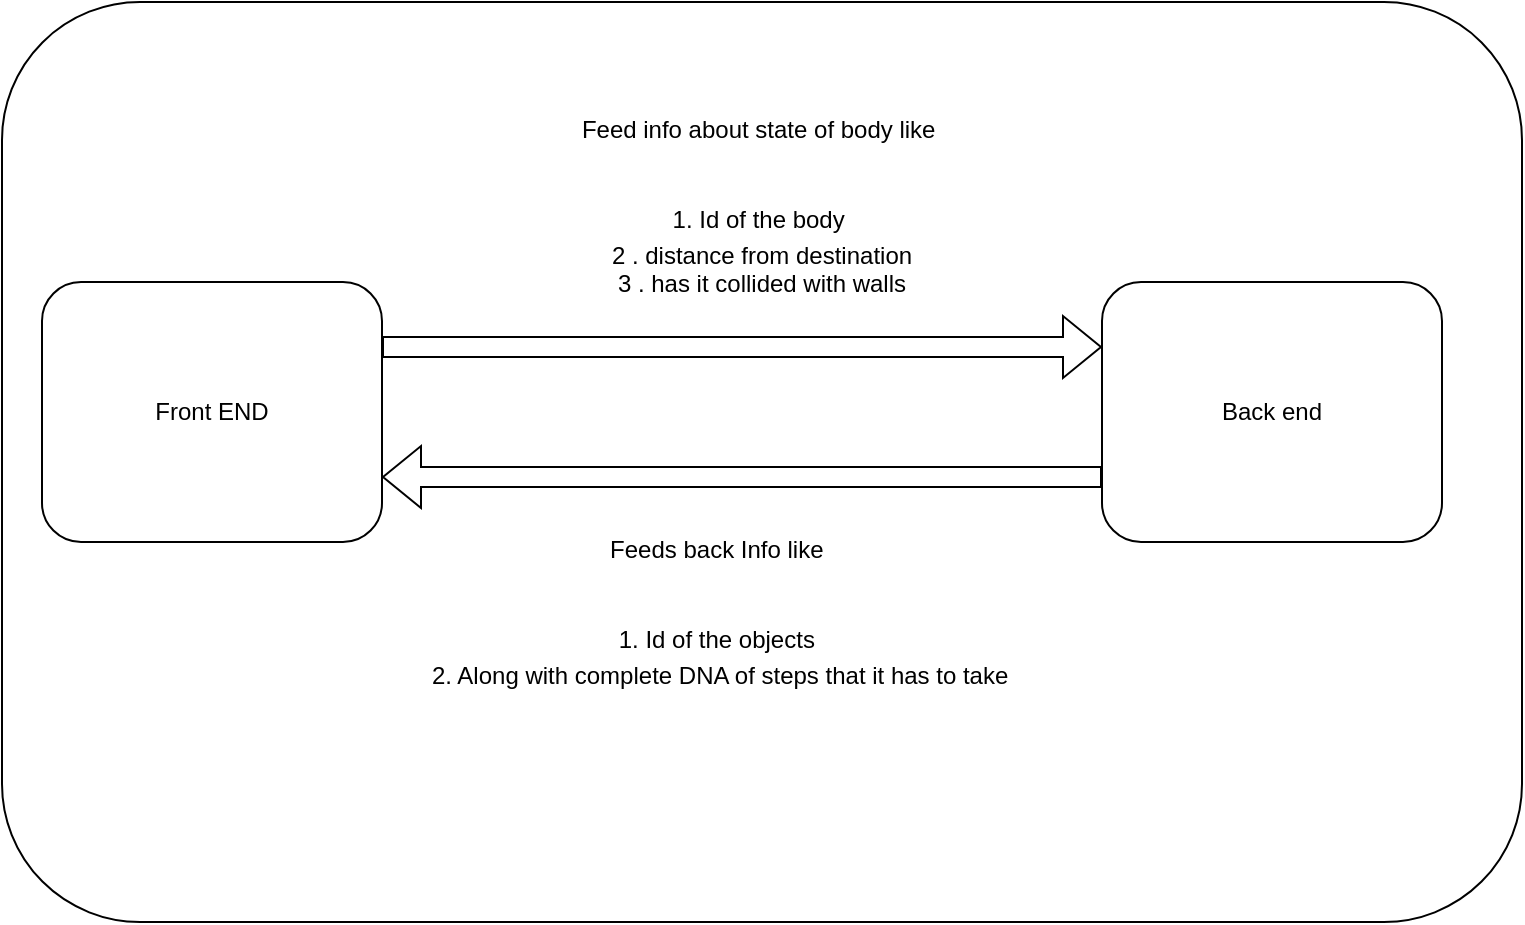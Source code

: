 <mxfile version="22.1.18" type="device">
  <diagram name="Page-1" id="cQXWc-4aOv8uGPWrgXhW">
    <mxGraphModel dx="996" dy="517" grid="1" gridSize="10" guides="1" tooltips="1" connect="1" arrows="1" fold="1" page="1" pageScale="1" pageWidth="827" pageHeight="1169" math="0" shadow="0">
      <root>
        <mxCell id="0" />
        <mxCell id="1" parent="0" />
        <mxCell id="4OCos0-XTAVf6XtP53NM-9" value="" style="rounded=1;whiteSpace=wrap;html=1;" vertex="1" parent="1">
          <mxGeometry x="10" y="10" width="760" height="460" as="geometry" />
        </mxCell>
        <mxCell id="4OCos0-XTAVf6XtP53NM-1" value="Front END" style="rounded=1;whiteSpace=wrap;html=1;" vertex="1" parent="1">
          <mxGeometry x="30" y="150" width="170" height="130" as="geometry" />
        </mxCell>
        <mxCell id="4OCos0-XTAVf6XtP53NM-2" value="Back end" style="rounded=1;whiteSpace=wrap;html=1;" vertex="1" parent="1">
          <mxGeometry x="560" y="150" width="170" height="130" as="geometry" />
        </mxCell>
        <mxCell id="4OCos0-XTAVf6XtP53NM-3" value="" style="shape=flexArrow;endArrow=classic;html=1;rounded=0;exitX=1;exitY=0.25;exitDx=0;exitDy=0;entryX=0;entryY=0.25;entryDx=0;entryDy=0;" edge="1" parent="1" source="4OCos0-XTAVf6XtP53NM-1" target="4OCos0-XTAVf6XtP53NM-2">
          <mxGeometry width="50" height="50" relative="1" as="geometry">
            <mxPoint x="390" y="290" as="sourcePoint" />
            <mxPoint x="440" y="240" as="targetPoint" />
          </mxGeometry>
        </mxCell>
        <mxCell id="4OCos0-XTAVf6XtP53NM-7" value="" style="shape=flexArrow;endArrow=classic;html=1;rounded=0;exitX=0;exitY=0.75;exitDx=0;exitDy=0;entryX=1;entryY=0.75;entryDx=0;entryDy=0;" edge="1" parent="1" source="4OCos0-XTAVf6XtP53NM-2" target="4OCos0-XTAVf6XtP53NM-1">
          <mxGeometry width="50" height="50" relative="1" as="geometry">
            <mxPoint x="400" y="290" as="sourcePoint" />
            <mxPoint x="450" y="240" as="targetPoint" />
          </mxGeometry>
        </mxCell>
        <mxCell id="4OCos0-XTAVf6XtP53NM-10" value="&lt;h1 style=&quot;&quot;&gt;&lt;span style=&quot;background-color: initial; font-size: 12px; font-weight: normal;&quot;&gt;Feed info about state of body like&amp;nbsp;&lt;/span&gt;&lt;br&gt;&lt;/h1&gt;&lt;h1&gt;&lt;div style=&quot;&quot;&gt;&lt;span style=&quot;font-size: 12px; font-weight: 400; background-color: initial;&quot;&gt;1. Id of the body&amp;nbsp;&lt;/span&gt;&lt;/div&gt;&lt;span style=&quot;font-size: 12px; font-weight: 400;&quot;&gt;&lt;div style=&quot;&quot;&gt;&lt;span style=&quot;background-color: initial;&quot;&gt;2 . distance from destination&lt;/span&gt;&lt;/div&gt;&lt;/span&gt;&lt;span style=&quot;font-size: 12px; font-weight: 400;&quot;&gt;&lt;div style=&quot;&quot;&gt;&lt;span style=&quot;background-color: initial;&quot;&gt;3 . has it collided with walls&lt;/span&gt;&lt;/div&gt;&lt;/span&gt;&lt;/h1&gt;" style="text;html=1;strokeColor=none;fillColor=none;spacing=5;spacingTop=-20;whiteSpace=wrap;overflow=hidden;rounded=0;align=center;" vertex="1" parent="1">
          <mxGeometry x="290" y="50" width="200" height="120" as="geometry" />
        </mxCell>
        <mxCell id="4OCos0-XTAVf6XtP53NM-11" value="&lt;h1 style=&quot;text-align: center;&quot;&gt;&lt;span style=&quot;background-color: initial; font-size: 12px; font-weight: normal;&quot;&gt;Feeds back Info like&amp;nbsp;&lt;/span&gt;&lt;br&gt;&lt;/h1&gt;&lt;h1&gt;&lt;div style=&quot;text-align: center;&quot;&gt;&lt;span style=&quot;font-size: 12px; font-weight: 400; background-color: initial;&quot;&gt;1. Id of the objects&amp;nbsp;&lt;/span&gt;&lt;/div&gt;&lt;span style=&quot;font-size: 12px; font-weight: 400;&quot;&gt;&lt;div style=&quot;text-align: center;&quot;&gt;&lt;span style=&quot;background-color: initial;&quot;&gt;2. Along with complete DNA of steps that it has to take&lt;/span&gt;&lt;/div&gt;&lt;/span&gt;&lt;/h1&gt;" style="text;html=1;strokeColor=none;fillColor=none;spacing=5;spacingTop=-20;whiteSpace=wrap;overflow=hidden;rounded=0;" vertex="1" parent="1">
          <mxGeometry x="220" y="260" width="330" height="100" as="geometry" />
        </mxCell>
      </root>
    </mxGraphModel>
  </diagram>
</mxfile>
